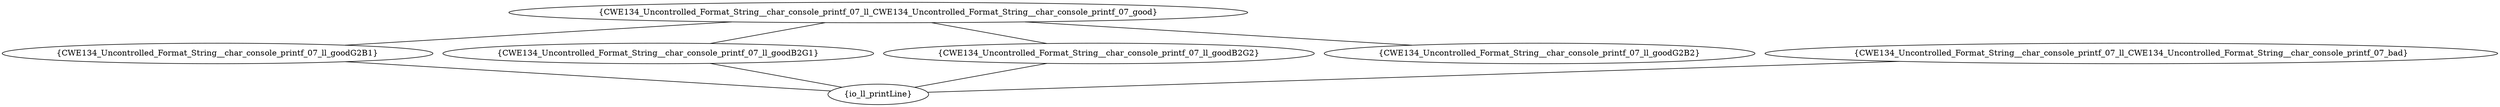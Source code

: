 graph "cg graph" {
CWE134_Uncontrolled_Format_String__char_console_printf_07_ll_goodG2B1 [label="{CWE134_Uncontrolled_Format_String__char_console_printf_07_ll_goodG2B1}"];
io_ll_printLine [label="{io_ll_printLine}"];
CWE134_Uncontrolled_Format_String__char_console_printf_07_ll_CWE134_Uncontrolled_Format_String__char_console_printf_07_good [label="{CWE134_Uncontrolled_Format_String__char_console_printf_07_ll_CWE134_Uncontrolled_Format_String__char_console_printf_07_good}"];
CWE134_Uncontrolled_Format_String__char_console_printf_07_ll_goodB2G1 [label="{CWE134_Uncontrolled_Format_String__char_console_printf_07_ll_goodB2G1}"];
CWE134_Uncontrolled_Format_String__char_console_printf_07_ll_goodB2G2 [label="{CWE134_Uncontrolled_Format_String__char_console_printf_07_ll_goodB2G2}"];
CWE134_Uncontrolled_Format_String__char_console_printf_07_ll_goodG2B2 [label="{CWE134_Uncontrolled_Format_String__char_console_printf_07_ll_goodG2B2}"];
CWE134_Uncontrolled_Format_String__char_console_printf_07_ll_CWE134_Uncontrolled_Format_String__char_console_printf_07_bad [label="{CWE134_Uncontrolled_Format_String__char_console_printf_07_ll_CWE134_Uncontrolled_Format_String__char_console_printf_07_bad}"];
CWE134_Uncontrolled_Format_String__char_console_printf_07_ll_goodG2B1 -- io_ll_printLine;
CWE134_Uncontrolled_Format_String__char_console_printf_07_ll_CWE134_Uncontrolled_Format_String__char_console_printf_07_good -- CWE134_Uncontrolled_Format_String__char_console_printf_07_ll_goodB2G1;
CWE134_Uncontrolled_Format_String__char_console_printf_07_ll_CWE134_Uncontrolled_Format_String__char_console_printf_07_good -- CWE134_Uncontrolled_Format_String__char_console_printf_07_ll_goodB2G2;
CWE134_Uncontrolled_Format_String__char_console_printf_07_ll_CWE134_Uncontrolled_Format_String__char_console_printf_07_good -- CWE134_Uncontrolled_Format_String__char_console_printf_07_ll_goodG2B1;
CWE134_Uncontrolled_Format_String__char_console_printf_07_ll_CWE134_Uncontrolled_Format_String__char_console_printf_07_good -- CWE134_Uncontrolled_Format_String__char_console_printf_07_ll_goodG2B2;
CWE134_Uncontrolled_Format_String__char_console_printf_07_ll_goodB2G2 -- io_ll_printLine;
CWE134_Uncontrolled_Format_String__char_console_printf_07_ll_goodB2G1 -- io_ll_printLine;
CWE134_Uncontrolled_Format_String__char_console_printf_07_ll_CWE134_Uncontrolled_Format_String__char_console_printf_07_bad -- io_ll_printLine;
}
